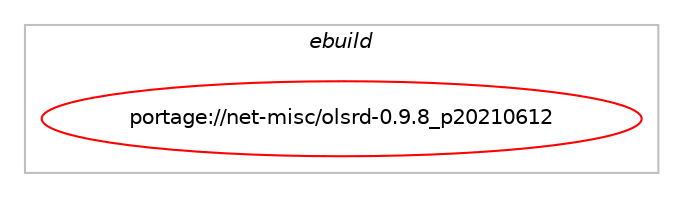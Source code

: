 digraph prolog {

# *************
# Graph options
# *************

newrank=true;
concentrate=true;
compound=true;
graph [rankdir=LR,fontname=Helvetica,fontsize=10,ranksep=1.5];#, ranksep=2.5, nodesep=0.2];
edge  [arrowhead=vee];
node  [fontname=Helvetica,fontsize=10];

# **********
# The ebuild
# **********

subgraph cluster_leftcol {
color=gray;
label=<<i>ebuild</i>>;
id [label="portage://net-misc/olsrd-0.9.8_p20210612", color=red, width=4, href="../net-misc/olsrd-0.9.8_p20210612.svg"];
}

# ****************
# The dependencies
# ****************

subgraph cluster_midcol {
color=gray;
label=<<i>dependencies</i>>;
subgraph cluster_compile {
fillcolor="#eeeeee";
style=filled;
label=<<i>compile</i>>;
# *** BEGIN UNKNOWN DEPENDENCY TYPE (TODO) ***
# id -> equal(use_conditional_group(positive,gtk,portage://net-misc/olsrd-0.9.8_p20210612,[package_dependency(portage://net-misc/olsrd-0.9.8_p20210612,install,no,dev-libs,glib,none,[,,],[slot(2)],[]),package_dependency(portage://net-misc/olsrd-0.9.8_p20210612,install,no,x11-libs,gdk-pixbuf,none,[,,],[slot(2)],[]),package_dependency(portage://net-misc/olsrd-0.9.8_p20210612,install,no,x11-libs,gtk+,none,[,,],[slot(2)],[])]))
# *** END UNKNOWN DEPENDENCY TYPE (TODO) ***

# *** BEGIN UNKNOWN DEPENDENCY TYPE (TODO) ***
# id -> equal(use_conditional_group(positive,pud,portage://net-misc/olsrd-0.9.8_p20210612,[package_dependency(portage://net-misc/olsrd-0.9.8_p20210612,install,no,sci-geosciences,gpsd,none,[,,],[],[])]))
# *** END UNKNOWN DEPENDENCY TYPE (TODO) ***

}
subgraph cluster_compileandrun {
fillcolor="#eeeeee";
style=filled;
label=<<i>compile and run</i>>;
}
subgraph cluster_run {
fillcolor="#eeeeee";
style=filled;
label=<<i>run</i>>;
# *** BEGIN UNKNOWN DEPENDENCY TYPE (TODO) ***
# id -> equal(use_conditional_group(positive,gtk,portage://net-misc/olsrd-0.9.8_p20210612,[package_dependency(portage://net-misc/olsrd-0.9.8_p20210612,run,no,dev-libs,glib,none,[,,],[slot(2)],[]),package_dependency(portage://net-misc/olsrd-0.9.8_p20210612,run,no,x11-libs,gdk-pixbuf,none,[,,],[slot(2)],[]),package_dependency(portage://net-misc/olsrd-0.9.8_p20210612,run,no,x11-libs,gtk+,none,[,,],[slot(2)],[])]))
# *** END UNKNOWN DEPENDENCY TYPE (TODO) ***

# *** BEGIN UNKNOWN DEPENDENCY TYPE (TODO) ***
# id -> equal(use_conditional_group(positive,pud,portage://net-misc/olsrd-0.9.8_p20210612,[package_dependency(portage://net-misc/olsrd-0.9.8_p20210612,run,no,sci-geosciences,gpsd,none,[,,],[],[])]))
# *** END UNKNOWN DEPENDENCY TYPE (TODO) ***

}
}

# **************
# The candidates
# **************

subgraph cluster_choices {
rank=same;
color=gray;
label=<<i>candidates</i>>;

}

}
